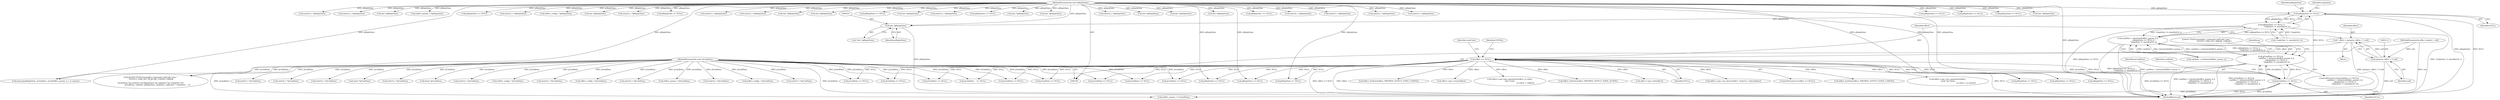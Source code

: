 digraph "1_Android_aeea52da00d210587fb3ed895de3d5f2e0264c88_9@del" {
"1000478" [label="(Call,pReplyData == NULL)"];
"1000106" [label="(MethodParameterIn,void *pReplyData)"];
"1000467" [label="(Call,pCmdData == NULL)"];
"1000104" [label="(MethodParameterIn,void *pCmdData)"];
"1000117" [label="(Call,effect == NULL)"];
"1000109" [label="(Call,* effect = (preproc_effect_t *) self)"];
"1000111" [label="(Call,(preproc_effect_t *) self)"];
"1000101" [label="(MethodParameterIn,effect_handle_t  self)"];
"1000477" [label="(Call,pReplyData == NULL ||\n                     *replySize != sizeof(int32_t))"];
"1000470" [label="(Call,cmdSize < (int)sizeof(effect_param_t) ||\n                    pReplyData == NULL ||\n                     *replySize != sizeof(int32_t))"];
"1000466" [label="(Call,pCmdData == NULL||\n                    cmdSize < (int)sizeof(effect_param_t) ||\n                    pReplyData == NULL ||\n                     *replySize != sizeof(int32_t))"];
"1000520" [label="(Call,(int *)pReplyData)"];
"1001259" [label="(Call,(uint32_t *)pCmdData)"];
"1000149" [label="(Call,effect->ops->init(effect))"];
"1000470" [label="(Call,cmdSize < (int)sizeof(effect_param_t) ||\n                    pReplyData == NULL ||\n                     *replySize != sizeof(int32_t))"];
"1000795" [label="(Call,pReplyData == NULL)"];
"1000106" [label="(MethodParameterIn,void *pReplyData)"];
"1000123" [label="(Identifier,EINVAL)"];
"1000477" [label="(Call,pReplyData == NULL ||\n                     *replySize != sizeof(int32_t))"];
"1000205" [label="(Call,(int *)pReplyData)"];
"1000153" [label="(Call,(int *)pReplyData)"];
"1000467" [label="(Call,pCmdData == NULL)"];
"1000119" [label="(Identifier,NULL)"];
"1000171" [label="(Call,pReplyData  == NULL)"];
"1001064" [label="(Call,(uint32_t *)pCmdData)"];
"1001009" [label="(Call,(uint32_t *)pReplyData)"];
"1001090" [label="(Call,(uint32_t *)pReplyData)"];
"1001194" [label="(Call,(uint32_t *)pReplyData)"];
"1001272" [label="(Call,(uint32_t *)pReplyData)"];
"1000637" [label="(Call,pReplyData == NULL)"];
"1001134" [label="(Call,pCmdData == NULL)"];
"1001039" [label="(Call,pReplyData == NULL)"];
"1000287" [label="(Call,pReplyData == NULL)"];
"1000705" [label="(Call,(int *)pReplyData)"];
"1000468" [label="(Identifier,pCmdData)"];
"1000614" [label="(Call,effect->ops->set_device(effect, *(uint32_t *)pCmdData))"];
"1000751" [label="(Call,(char *)pCmdData)"];
"1001104" [label="(Call,(uint32_t *)pReplyData)"];
"1000111" [label="(Call,(preproc_effect_t *) self)"];
"1000101" [label="(MethodParameterIn,effect_handle_t  self)"];
"1000109" [label="(Call,* effect = (preproc_effect_t *) self)"];
"1000968" [label="(Call,(uint32_t *)pReplyData)"];
"1000714" [label="(Call,pCmdData == NULL)"];
"1000162" [label="(Call,pCmdData    == NULL)"];
"1000836" [label="(Call,(int *)pReplyData)"];
"1000494" [label="(Identifier,p)"];
"1000407" [label="(Call,(effect_param_t *)pReplyData)"];
"1000628" [label="(Call,pCmdData == NULL)"];
"1000326" [label="(Call,pReplyData == NULL)"];
"1000480" [label="(Identifier,NULL)"];
"1000483" [label="(Identifier,replySize)"];
"1000495" [label="(Call,(effect_param_t *) pCmdData)"];
"1000374" [label="(Call,pReplyData == NULL)"];
"1000472" [label="(Identifier,cmdSize)"];
"1000980" [label="(Call,(uint32_t *)pReplyData)"];
"1000116" [label="(ControlStructure,if (effect == NULL))"];
"1000479" [label="(Identifier,pReplyData)"];
"1000271" [label="(Call,(effect_config_t *)pReplyData)"];
"1000583" [label="(Call,(int *)pReplyData)"];
"1000943" [label="(Call,(uint32_t *)pReplyData)"];
"1001253" [label="(Call,(uint32_t *)pCmdData)"];
"1000278" [label="(Call,pCmdData == NULL)"];
"1000718" [label="(Call,pReplyData == NULL)"];
"1000656" [label="(Call,(bool *)pCmdData)"];
"1000586" [label="(Call,Effect_SetState(effect, PREPROC_EFFECT_STATE_CONFIG))"];
"1000523" [label="(Call,effect->ops->set_parameter(effect,\n (void *)p->data,\n                                                                p->data + p->psize))"];
"1000110" [label="(Identifier,effect)"];
"1000253" [label="(Call,pReplyData == NULL)"];
"1000130" [label="(Call,pReplyData == NULL)"];
"1001244" [label="(Call,(uint32_t *)pReplyData)"];
"1001202" [label="(Call,(uint32_t *)pCmdData)"];
"1000899" [label="(Call,(uint32_t *)pReplyData)"];
"1001183" [label="(Call,(uint32_t *)pCmdData)"];
"1000125" [label="(Identifier,cmdCode)"];
"1000522" [label="(Identifier,pReplyData)"];
"1000786" [label="(Call,(int *)pReplyData)"];
"1000303" [label="(Call,(int *)pReplyData)"];
"1000246" [label="(Call,Effect_SetState(effect, PREPROC_EFFECT_STATE_CONFIG))"];
"1000594" [label="(Call,pCmdData == NULL)"];
"1000863" [label="(Call,pReplyData == NULL)"];
"1000212" [label="(Call,(effect_config_t *)pCmdData)"];
"1000852" [label="(Call,pCmdData == NULL)"];
"1000481" [label="(Call,*replySize != sizeof(int32_t))"];
"1000243" [label="(Call,(int *)pReplyData)"];
"1000310" [label="(Call,(effect_config_t *)pCmdData)"];
"1000471" [label="(Call,cmdSize < (int)sizeof(effect_param_t))"];
"1000118" [label="(Identifier,effect)"];
"1001002" [label="(Call,(uint32_t *)pReplyData)"];
"1001146" [label="(Call,pReplyData == NULL)"];
"1000104" [label="(MethodParameterIn,void *pCmdData)"];
"1000363" [label="(Call,pCmdData == NULL)"];
"1000356" [label="(Call,effect->ops->reset(effect))"];
"1000113" [label="(Identifier,self)"];
"1000617" [label="(Call,(uint32_t *)pCmdData)"];
"1000393" [label="(Call,(effect_param_t *)pCmdData)"];
"1000488" [label="(Literal,\"PreProcessingFx_Command cmdCode Case: \"\n                         \"EFFECT_CMD_SET_PARAM: ERROR\")"];
"1001224" [label="(Call,(uint32_t *)pCmdData)"];
"1000437" [label="(Call,effect->ops->get_parameter(effect, p->data,\n &p->vsize,\n                                                       p->data + voffset))"];
"1000478" [label="(Call,pReplyData == NULL)"];
"1000344" [label="(Call,(effect_config_t *)pCmdData)"];
"1000107" [label="(Block,)"];
"1000396" [label="(Call,memcpy(pReplyData, pCmdData, sizeof(effect_param_t) + p->psize))"];
"1000541" [label="(Call,pReplyData == NULL)"];
"1000520" [label="(Call,(int *)pReplyData)"];
"1001295" [label="(MethodReturn,int)"];
"1000519" [label="(Call,*(int *)pReplyData)"];
"1000316" [label="(Call,(int *)pReplyData)"];
"1000465" [label="(ControlStructure,if (pCmdData == NULL||\n                    cmdSize < (int)sizeof(effect_param_t) ||\n                    pReplyData == NULL ||\n                     *replySize != sizeof(int32_t)))"];
"1001159" [label="(Call,ALOGE(\"PreProcessingFx_Command cmdCode Case: \"\n \"EFFECT_CMD_SET_FEATURE_CONFIG: ERROR\n\"\n \"pCmdData %p cmdSize %d pReplyData %p replySize %p *replySize %d\",\n                        pCmdData, cmdSize, pReplyData, replySize, replySize ? *replySize : -1))"];
"1000557" [label="(Call,(int *)pReplyData)"];
"1000567" [label="(Call,pReplyData == NULL)"];
"1000915" [label="(Call,(uint32_t *)pCmdData)"];
"1001075" [label="(Call,(uint32_t *)pReplyData)"];
"1001030" [label="(Call,pCmdData == NULL)"];
"1000466" [label="(Call,pCmdData == NULL||\n                    cmdSize < (int)sizeof(effect_param_t) ||\n                    pReplyData == NULL ||\n                     *replySize != sizeof(int32_t))"];
"1000560" [label="(Call,Effect_SetState(effect, PREPROC_EFFECT_STATE_ACTIVE))"];
"1000228" [label="(Call,(int *)pReplyData)"];
"1000469" [label="(Identifier,NULL)"];
"1000883" [label="(Call,(uint32_t *)pCmdData)"];
"1000117" [label="(Call,effect == NULL)"];
"1000478" -> "1000477"  [label="AST: "];
"1000478" -> "1000480"  [label="CFG: "];
"1000479" -> "1000478"  [label="AST: "];
"1000480" -> "1000478"  [label="AST: "];
"1000483" -> "1000478"  [label="CFG: "];
"1000477" -> "1000478"  [label="CFG: "];
"1000478" -> "1001295"  [label="DDG: pReplyData"];
"1000478" -> "1001295"  [label="DDG: NULL"];
"1000478" -> "1000477"  [label="DDG: pReplyData"];
"1000478" -> "1000477"  [label="DDG: NULL"];
"1000106" -> "1000478"  [label="DDG: pReplyData"];
"1000467" -> "1000478"  [label="DDG: NULL"];
"1000478" -> "1000520"  [label="DDG: pReplyData"];
"1000106" -> "1000100"  [label="AST: "];
"1000106" -> "1001295"  [label="DDG: pReplyData"];
"1000106" -> "1000130"  [label="DDG: pReplyData"];
"1000106" -> "1000153"  [label="DDG: pReplyData"];
"1000106" -> "1000171"  [label="DDG: pReplyData"];
"1000106" -> "1000205"  [label="DDG: pReplyData"];
"1000106" -> "1000228"  [label="DDG: pReplyData"];
"1000106" -> "1000243"  [label="DDG: pReplyData"];
"1000106" -> "1000253"  [label="DDG: pReplyData"];
"1000106" -> "1000271"  [label="DDG: pReplyData"];
"1000106" -> "1000287"  [label="DDG: pReplyData"];
"1000106" -> "1000303"  [label="DDG: pReplyData"];
"1000106" -> "1000316"  [label="DDG: pReplyData"];
"1000106" -> "1000326"  [label="DDG: pReplyData"];
"1000106" -> "1000374"  [label="DDG: pReplyData"];
"1000106" -> "1000396"  [label="DDG: pReplyData"];
"1000106" -> "1000407"  [label="DDG: pReplyData"];
"1000106" -> "1000520"  [label="DDG: pReplyData"];
"1000106" -> "1000541"  [label="DDG: pReplyData"];
"1000106" -> "1000557"  [label="DDG: pReplyData"];
"1000106" -> "1000567"  [label="DDG: pReplyData"];
"1000106" -> "1000583"  [label="DDG: pReplyData"];
"1000106" -> "1000637"  [label="DDG: pReplyData"];
"1000106" -> "1000705"  [label="DDG: pReplyData"];
"1000106" -> "1000718"  [label="DDG: pReplyData"];
"1000106" -> "1000786"  [label="DDG: pReplyData"];
"1000106" -> "1000795"  [label="DDG: pReplyData"];
"1000106" -> "1000836"  [label="DDG: pReplyData"];
"1000106" -> "1000863"  [label="DDG: pReplyData"];
"1000106" -> "1000899"  [label="DDG: pReplyData"];
"1000106" -> "1000943"  [label="DDG: pReplyData"];
"1000106" -> "1000968"  [label="DDG: pReplyData"];
"1000106" -> "1000980"  [label="DDG: pReplyData"];
"1000106" -> "1001002"  [label="DDG: pReplyData"];
"1000106" -> "1001009"  [label="DDG: pReplyData"];
"1000106" -> "1001039"  [label="DDG: pReplyData"];
"1000106" -> "1001075"  [label="DDG: pReplyData"];
"1000106" -> "1001090"  [label="DDG: pReplyData"];
"1000106" -> "1001104"  [label="DDG: pReplyData"];
"1000106" -> "1001146"  [label="DDG: pReplyData"];
"1000106" -> "1001159"  [label="DDG: pReplyData"];
"1000106" -> "1001194"  [label="DDG: pReplyData"];
"1000106" -> "1001244"  [label="DDG: pReplyData"];
"1000106" -> "1001272"  [label="DDG: pReplyData"];
"1000467" -> "1000466"  [label="AST: "];
"1000467" -> "1000469"  [label="CFG: "];
"1000468" -> "1000467"  [label="AST: "];
"1000469" -> "1000467"  [label="AST: "];
"1000472" -> "1000467"  [label="CFG: "];
"1000466" -> "1000467"  [label="CFG: "];
"1000467" -> "1001295"  [label="DDG: pCmdData"];
"1000467" -> "1001295"  [label="DDG: NULL"];
"1000467" -> "1000466"  [label="DDG: pCmdData"];
"1000467" -> "1000466"  [label="DDG: NULL"];
"1000104" -> "1000467"  [label="DDG: pCmdData"];
"1000117" -> "1000467"  [label="DDG: NULL"];
"1000467" -> "1000495"  [label="DDG: pCmdData"];
"1000104" -> "1000100"  [label="AST: "];
"1000104" -> "1001295"  [label="DDG: pCmdData"];
"1000104" -> "1000162"  [label="DDG: pCmdData"];
"1000104" -> "1000212"  [label="DDG: pCmdData"];
"1000104" -> "1000278"  [label="DDG: pCmdData"];
"1000104" -> "1000310"  [label="DDG: pCmdData"];
"1000104" -> "1000344"  [label="DDG: pCmdData"];
"1000104" -> "1000363"  [label="DDG: pCmdData"];
"1000104" -> "1000393"  [label="DDG: pCmdData"];
"1000104" -> "1000396"  [label="DDG: pCmdData"];
"1000104" -> "1000495"  [label="DDG: pCmdData"];
"1000104" -> "1000594"  [label="DDG: pCmdData"];
"1000104" -> "1000617"  [label="DDG: pCmdData"];
"1000104" -> "1000628"  [label="DDG: pCmdData"];
"1000104" -> "1000656"  [label="DDG: pCmdData"];
"1000104" -> "1000714"  [label="DDG: pCmdData"];
"1000104" -> "1000751"  [label="DDG: pCmdData"];
"1000104" -> "1000852"  [label="DDG: pCmdData"];
"1000104" -> "1000883"  [label="DDG: pCmdData"];
"1000104" -> "1000915"  [label="DDG: pCmdData"];
"1000104" -> "1001030"  [label="DDG: pCmdData"];
"1000104" -> "1001064"  [label="DDG: pCmdData"];
"1000104" -> "1001134"  [label="DDG: pCmdData"];
"1000104" -> "1001159"  [label="DDG: pCmdData"];
"1000104" -> "1001183"  [label="DDG: pCmdData"];
"1000104" -> "1001202"  [label="DDG: pCmdData"];
"1000104" -> "1001224"  [label="DDG: pCmdData"];
"1000104" -> "1001253"  [label="DDG: pCmdData"];
"1000104" -> "1001259"  [label="DDG: pCmdData"];
"1000117" -> "1000116"  [label="AST: "];
"1000117" -> "1000119"  [label="CFG: "];
"1000118" -> "1000117"  [label="AST: "];
"1000119" -> "1000117"  [label="AST: "];
"1000123" -> "1000117"  [label="CFG: "];
"1000125" -> "1000117"  [label="CFG: "];
"1000117" -> "1001295"  [label="DDG: effect == NULL"];
"1000117" -> "1001295"  [label="DDG: effect"];
"1000117" -> "1001295"  [label="DDG: NULL"];
"1000109" -> "1000117"  [label="DDG: effect"];
"1000117" -> "1000130"  [label="DDG: NULL"];
"1000117" -> "1000149"  [label="DDG: effect"];
"1000117" -> "1000162"  [label="DDG: NULL"];
"1000117" -> "1000246"  [label="DDG: effect"];
"1000117" -> "1000253"  [label="DDG: NULL"];
"1000117" -> "1000278"  [label="DDG: NULL"];
"1000117" -> "1000326"  [label="DDG: NULL"];
"1000117" -> "1000356"  [label="DDG: effect"];
"1000117" -> "1000363"  [label="DDG: NULL"];
"1000117" -> "1000437"  [label="DDG: effect"];
"1000117" -> "1000523"  [label="DDG: effect"];
"1000117" -> "1000541"  [label="DDG: NULL"];
"1000117" -> "1000560"  [label="DDG: effect"];
"1000117" -> "1000567"  [label="DDG: NULL"];
"1000117" -> "1000586"  [label="DDG: effect"];
"1000117" -> "1000594"  [label="DDG: NULL"];
"1000117" -> "1000614"  [label="DDG: effect"];
"1000117" -> "1000628"  [label="DDG: NULL"];
"1000117" -> "1000714"  [label="DDG: NULL"];
"1000117" -> "1000795"  [label="DDG: NULL"];
"1000117" -> "1000852"  [label="DDG: NULL"];
"1000117" -> "1001030"  [label="DDG: NULL"];
"1000117" -> "1001134"  [label="DDG: NULL"];
"1000109" -> "1000107"  [label="AST: "];
"1000109" -> "1000111"  [label="CFG: "];
"1000110" -> "1000109"  [label="AST: "];
"1000111" -> "1000109"  [label="AST: "];
"1000118" -> "1000109"  [label="CFG: "];
"1000109" -> "1001295"  [label="DDG: (preproc_effect_t *) self"];
"1000111" -> "1000109"  [label="DDG: self"];
"1000111" -> "1000113"  [label="CFG: "];
"1000112" -> "1000111"  [label="AST: "];
"1000113" -> "1000111"  [label="AST: "];
"1000111" -> "1001295"  [label="DDG: self"];
"1000101" -> "1000111"  [label="DDG: self"];
"1000101" -> "1000100"  [label="AST: "];
"1000101" -> "1001295"  [label="DDG: self"];
"1000477" -> "1000470"  [label="AST: "];
"1000477" -> "1000481"  [label="CFG: "];
"1000481" -> "1000477"  [label="AST: "];
"1000470" -> "1000477"  [label="CFG: "];
"1000477" -> "1001295"  [label="DDG: *replySize != sizeof(int32_t)"];
"1000477" -> "1001295"  [label="DDG: pReplyData == NULL"];
"1000477" -> "1000470"  [label="DDG: pReplyData == NULL"];
"1000477" -> "1000470"  [label="DDG: *replySize != sizeof(int32_t)"];
"1000481" -> "1000477"  [label="DDG: *replySize"];
"1000470" -> "1000466"  [label="AST: "];
"1000470" -> "1000471"  [label="CFG: "];
"1000471" -> "1000470"  [label="AST: "];
"1000466" -> "1000470"  [label="CFG: "];
"1000470" -> "1001295"  [label="DDG: pReplyData == NULL ||\n                     *replySize != sizeof(int32_t)"];
"1000470" -> "1001295"  [label="DDG: cmdSize < (int)sizeof(effect_param_t)"];
"1000470" -> "1000466"  [label="DDG: cmdSize < (int)sizeof(effect_param_t)"];
"1000470" -> "1000466"  [label="DDG: pReplyData == NULL ||\n                     *replySize != sizeof(int32_t)"];
"1000471" -> "1000470"  [label="DDG: cmdSize"];
"1000471" -> "1000470"  [label="DDG: (int)sizeof(effect_param_t)"];
"1000466" -> "1000465"  [label="AST: "];
"1000488" -> "1000466"  [label="CFG: "];
"1000494" -> "1000466"  [label="CFG: "];
"1000466" -> "1001295"  [label="DDG: pCmdData == NULL"];
"1000466" -> "1001295"  [label="DDG: cmdSize < (int)sizeof(effect_param_t) ||\n                    pReplyData == NULL ||\n                     *replySize != sizeof(int32_t)"];
"1000466" -> "1001295"  [label="DDG: pCmdData == NULL||\n                    cmdSize < (int)sizeof(effect_param_t) ||\n                    pReplyData == NULL ||\n                     *replySize != sizeof(int32_t)"];
"1000520" -> "1000519"  [label="AST: "];
"1000520" -> "1000522"  [label="CFG: "];
"1000521" -> "1000520"  [label="AST: "];
"1000522" -> "1000520"  [label="AST: "];
"1000519" -> "1000520"  [label="CFG: "];
"1000520" -> "1001295"  [label="DDG: pReplyData"];
}
